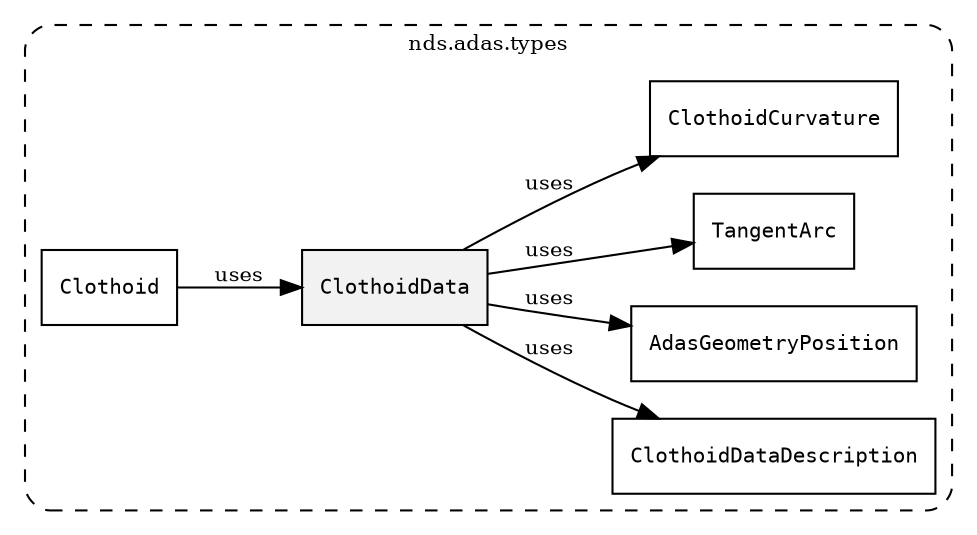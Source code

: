 /**
 * This dot file creates symbol collaboration diagram for ClothoidData.
 */
digraph ZSERIO
{
    node [shape=box, fontsize=10];
    rankdir="LR";
    fontsize=10;
    tooltip="ClothoidData collaboration diagram";

    subgraph "cluster_nds.adas.types"
    {
        style="dashed, rounded";
        label="nds.adas.types";
        tooltip="Package nds.adas.types";
        href="../../../content/packages/nds.adas.types.html#Package-nds-adas-types";
        target="_parent";

        "ClothoidData" [style="filled", fillcolor="#0000000D", target="_parent", label=<<font face="monospace"><table align="center" border="0" cellspacing="0" cellpadding="0"><tr><td href="../../../content/packages/nds.adas.types.html#Structure-ClothoidData" title="Structure defined in nds.adas.types">ClothoidData</td></tr></table></font>>];
        "ClothoidDataDescription" [target="_parent", label=<<font face="monospace"><table align="center" border="0" cellspacing="0" cellpadding="0"><tr><td href="../../../content/packages/nds.adas.types.html#Structure-ClothoidDataDescription" title="Structure defined in nds.adas.types">ClothoidDataDescription</td></tr></table></font>>];
        "AdasGeometryPosition" [target="_parent", label=<<font face="monospace"><table align="center" border="0" cellspacing="0" cellpadding="0"><tr><td href="../../../content/packages/nds.adas.types.html#Subtype-AdasGeometryPosition" title="Subtype defined in nds.adas.types">AdasGeometryPosition</td></tr></table></font>>];
        "TangentArc" [target="_parent", label=<<font face="monospace"><table align="center" border="0" cellspacing="0" cellpadding="0"><tr><td href="../../../content/packages/nds.adas.types.html#Subtype-TangentArc" title="Subtype defined in nds.adas.types">TangentArc</td></tr></table></font>>];
        "ClothoidCurvature" [target="_parent", label=<<font face="monospace"><table align="center" border="0" cellspacing="0" cellpadding="0"><tr><td href="../../../content/packages/nds.adas.types.html#Subtype-ClothoidCurvature" title="Subtype defined in nds.adas.types">ClothoidCurvature</td></tr></table></font>>];
        "Clothoid" [target="_parent", label=<<font face="monospace"><table align="center" border="0" cellspacing="0" cellpadding="0"><tr><td href="../../../content/packages/nds.adas.types.html#Structure-Clothoid" title="Structure defined in nds.adas.types">Clothoid</td></tr></table></font>>];
    }

    "ClothoidData" -> "ClothoidDataDescription" [label="uses", fontsize=10];
    "ClothoidData" -> "AdasGeometryPosition" [label="uses", fontsize=10];
    "ClothoidData" -> "TangentArc" [label="uses", fontsize=10];
    "ClothoidData" -> "ClothoidCurvature" [label="uses", fontsize=10];
    "Clothoid" -> "ClothoidData" [label="uses", fontsize=10];
}

